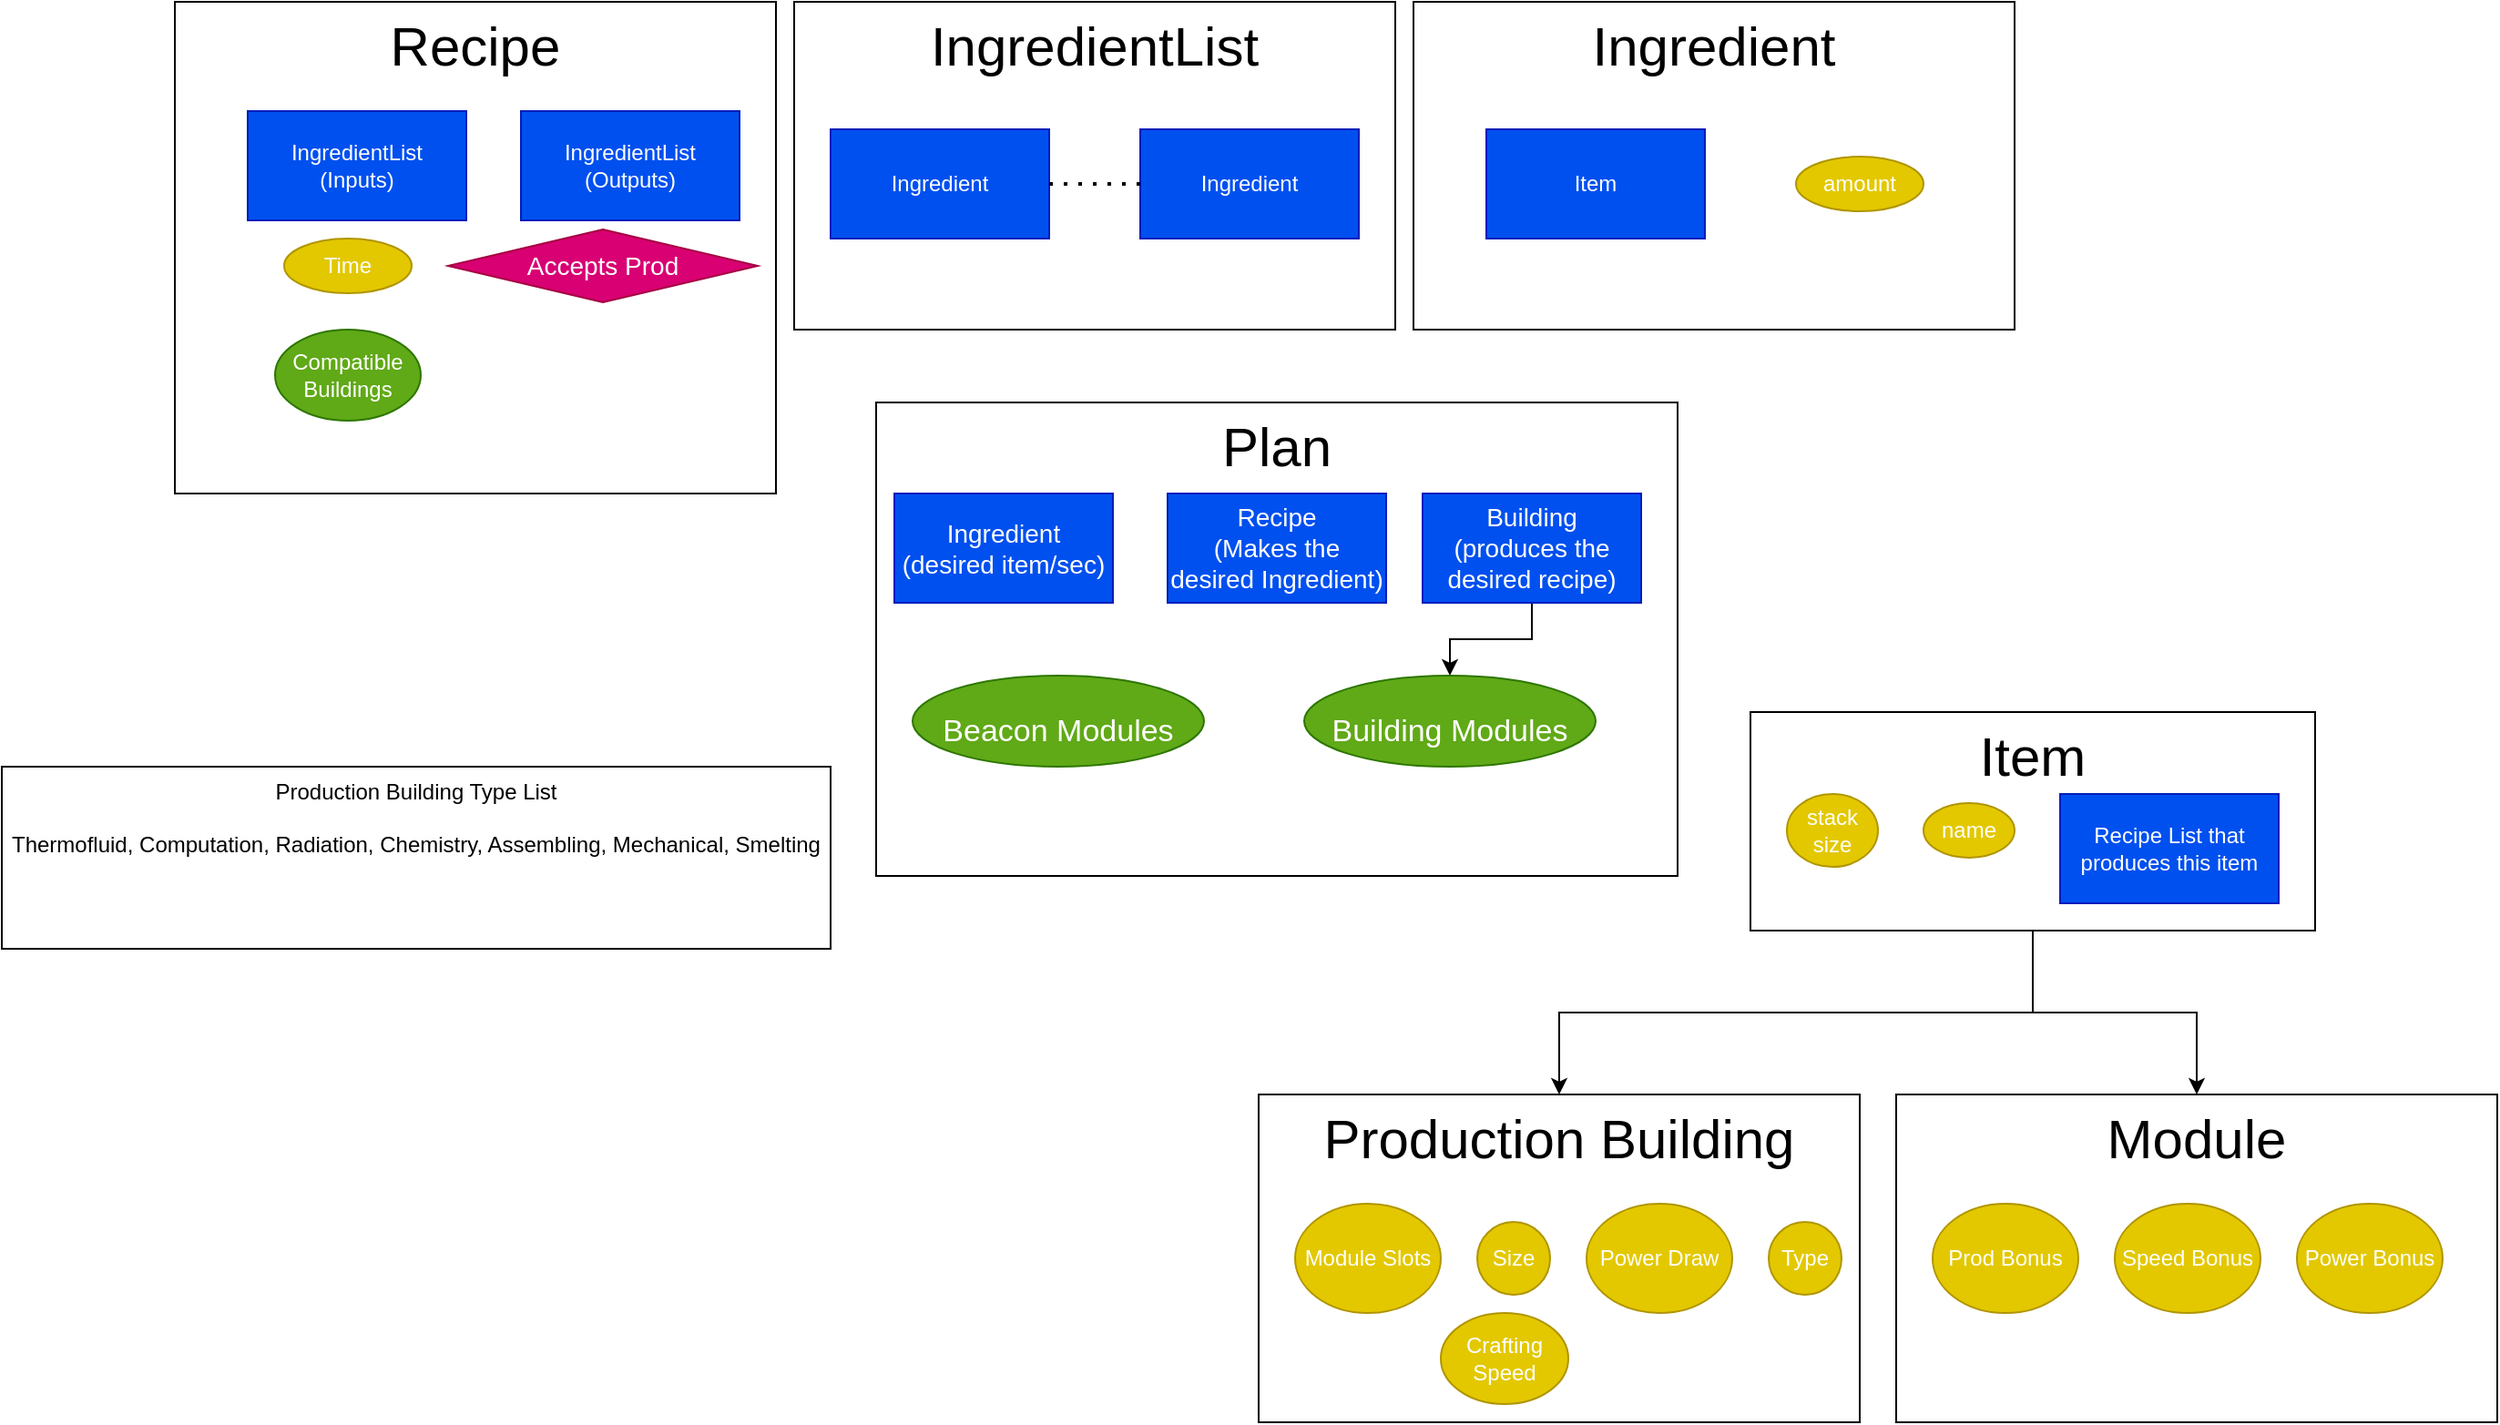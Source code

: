 <mxfile version="14.1.8" type="device" pages="5"><diagram id="IRSBZBkbsRkFpFeyvOB2" name="Page-1"><mxGraphModel dx="572" dy="1922" grid="1" gridSize="10" guides="1" tooltips="1" connect="1" arrows="1" fold="1" page="1" pageScale="1" pageWidth="850" pageHeight="1100" math="0" shadow="0"><root><mxCell id="0"/><mxCell id="1" parent="0"/><mxCell id="ZRrc_TlVtKinP-MqBOo2-102" value="Ingredient" style="rounded=0;whiteSpace=wrap;html=1;align=center;verticalAlign=top;fontSize=30;" parent="1" vertex="1"><mxGeometry x="1635" y="-1020" width="330" height="180" as="geometry"/></mxCell><mxCell id="ZRrc_TlVtKinP-MqBOo2-101" value="IngredientList" style="rounded=0;whiteSpace=wrap;html=1;align=center;verticalAlign=top;fontSize=30;" parent="1" vertex="1"><mxGeometry x="1295" y="-1020" width="330" height="180" as="geometry"/></mxCell><mxCell id="ZRrc_TlVtKinP-MqBOo2-99" value="Recipe" style="rounded=0;whiteSpace=wrap;html=1;align=center;verticalAlign=top;fontSize=30;" parent="1" vertex="1"><mxGeometry x="955" y="-1020" width="330" height="270" as="geometry"/></mxCell><mxCell id="ZRrc_TlVtKinP-MqBOo2-55" value="IngredientList&lt;br&gt;(Inputs)" style="rounded=0;whiteSpace=wrap;html=1;fillColor=#0050ef;strokeColor=#001DBC;fontColor=#ffffff;" parent="1" vertex="1"><mxGeometry x="995" y="-960" width="120" height="60" as="geometry"/></mxCell><mxCell id="ZRrc_TlVtKinP-MqBOo2-57" value="IngredientList&lt;br&gt;(Outputs)" style="rounded=0;whiteSpace=wrap;html=1;fillColor=#0050ef;strokeColor=#001DBC;fontColor=#ffffff;" parent="1" vertex="1"><mxGeometry x="1145" y="-960" width="120" height="60" as="geometry"/></mxCell><mxCell id="ZRrc_TlVtKinP-MqBOo2-61" value="Ingredient" style="rounded=0;whiteSpace=wrap;html=1;fillColor=#0050ef;strokeColor=#001DBC;fontColor=#ffffff;" parent="1" vertex="1"><mxGeometry x="1315" y="-950" width="120" height="60" as="geometry"/></mxCell><mxCell id="ZRrc_TlVtKinP-MqBOo2-64" value="Ingredient" style="rounded=0;whiteSpace=wrap;html=1;fillColor=#0050ef;strokeColor=#001DBC;fontColor=#ffffff;" parent="1" vertex="1"><mxGeometry x="1485" y="-950" width="120" height="60" as="geometry"/></mxCell><mxCell id="ZRrc_TlVtKinP-MqBOo2-65" value="" style="endArrow=none;dashed=1;html=1;dashPattern=1 3;strokeWidth=2;exitX=1;exitY=0.5;exitDx=0;exitDy=0;entryX=0;entryY=0.5;entryDx=0;entryDy=0;" parent="1" source="ZRrc_TlVtKinP-MqBOo2-61" target="ZRrc_TlVtKinP-MqBOo2-64" edge="1"><mxGeometry width="50" height="50" relative="1" as="geometry"><mxPoint x="1375" y="-820" as="sourcePoint"/><mxPoint x="1425" y="-870" as="targetPoint"/></mxGeometry></mxCell><mxCell id="ZRrc_TlVtKinP-MqBOo2-76" value="amount" style="ellipse;whiteSpace=wrap;html=1;fillColor=#e3c800;strokeColor=#B09500;fontColor=#ffffff;" parent="1" vertex="1"><mxGeometry x="1845" y="-935" width="70" height="30" as="geometry"/></mxCell><mxCell id="ZRrc_TlVtKinP-MqBOo2-78" value="Item" style="rounded=0;whiteSpace=wrap;html=1;fillColor=#0050ef;strokeColor=#001DBC;fontColor=#ffffff;" parent="1" vertex="1"><mxGeometry x="1675" y="-950" width="120" height="60" as="geometry"/></mxCell><mxCell id="ZRrc_TlVtKinP-MqBOo2-80" value="Time" style="ellipse;whiteSpace=wrap;html=1;fillColor=#e3c800;strokeColor=#B09500;fontColor=#ffffff;" parent="1" vertex="1"><mxGeometry x="1015" y="-890" width="70" height="30" as="geometry"/></mxCell><mxCell id="ZRrc_TlVtKinP-MqBOo2-114" style="edgeStyle=orthogonalEdgeStyle;rounded=0;orthogonalLoop=1;jettySize=auto;html=1;entryX=0.5;entryY=0;entryDx=0;entryDy=0;fontSize=30;exitX=0.5;exitY=1;exitDx=0;exitDy=0;" parent="1" source="ZRrc_TlVtKinP-MqBOo2-103" target="ZRrc_TlVtKinP-MqBOo2-112" edge="1"><mxGeometry relative="1" as="geometry"/></mxCell><mxCell id="ZRrc_TlVtKinP-MqBOo2-129" style="edgeStyle=orthogonalEdgeStyle;rounded=0;orthogonalLoop=1;jettySize=auto;html=1;entryX=0.5;entryY=0;entryDx=0;entryDy=0;fontSize=30;exitX=0.5;exitY=1;exitDx=0;exitDy=0;" parent="1" source="ZRrc_TlVtKinP-MqBOo2-103" target="ZRrc_TlVtKinP-MqBOo2-124" edge="1"><mxGeometry relative="1" as="geometry"/></mxCell><mxCell id="ZRrc_TlVtKinP-MqBOo2-103" value="Item" style="rounded=0;whiteSpace=wrap;html=1;align=center;verticalAlign=top;fontSize=30;" parent="1" vertex="1"><mxGeometry x="1820" y="-630" width="310" height="120" as="geometry"/></mxCell><mxCell id="ZRrc_TlVtKinP-MqBOo2-104" value="stack size" style="ellipse;whiteSpace=wrap;html=1;fillColor=#e3c800;strokeColor=#B09500;fontColor=#ffffff;" parent="1" vertex="1"><mxGeometry x="1840" y="-585" width="50" height="40" as="geometry"/></mxCell><mxCell id="ZRrc_TlVtKinP-MqBOo2-105" value="name" style="ellipse;whiteSpace=wrap;html=1;fillColor=#e3c800;strokeColor=#B09500;fontColor=#ffffff;" parent="1" vertex="1"><mxGeometry x="1915" y="-580" width="50" height="30" as="geometry"/></mxCell><mxCell id="ZRrc_TlVtKinP-MqBOo2-106" value="Plan" style="rounded=0;whiteSpace=wrap;html=1;align=center;verticalAlign=top;fontSize=30;" parent="1" vertex="1"><mxGeometry x="1340" y="-800" width="440" height="260" as="geometry"/></mxCell><mxCell id="ZRrc_TlVtKinP-MqBOo2-107" value="Ingredient&lt;br&gt;(desired item/sec)" style="rounded=0;whiteSpace=wrap;html=1;fillColor=#0050ef;fontSize=14;strokeColor=#001DBC;align=center;fontColor=#ffffff;" parent="1" vertex="1"><mxGeometry x="1350" y="-750" width="120" height="60" as="geometry"/></mxCell><mxCell id="5WV_4zDTDxYZ2mLIu3mh-10" style="edgeStyle=orthogonalEdgeStyle;rounded=0;orthogonalLoop=1;jettySize=auto;html=1;" parent="1" source="ZRrc_TlVtKinP-MqBOo2-109" target="ZRrc_TlVtKinP-MqBOo2-123" edge="1"><mxGeometry relative="1" as="geometry"/></mxCell><mxCell id="ZRrc_TlVtKinP-MqBOo2-109" value="Building&lt;br&gt;(produces the desired recipe)" style="rounded=0;whiteSpace=wrap;html=1;fillColor=#0050ef;fontSize=14;strokeColor=#001DBC;align=center;fontColor=#ffffff;" parent="1" vertex="1"><mxGeometry x="1640" y="-750" width="120" height="60" as="geometry"/></mxCell><mxCell id="ZRrc_TlVtKinP-MqBOo2-112" value="Production Building" style="rounded=0;whiteSpace=wrap;html=1;align=center;verticalAlign=top;fontSize=30;" parent="1" vertex="1"><mxGeometry x="1550" y="-420" width="330" height="180" as="geometry"/></mxCell><mxCell id="ZRrc_TlVtKinP-MqBOo2-116" value="Recipe&lt;br&gt;(Makes the desired Ingredient)" style="rounded=0;whiteSpace=wrap;html=1;fillColor=#0050ef;fontSize=14;strokeColor=#001DBC;align=center;fontColor=#ffffff;" parent="1" vertex="1"><mxGeometry x="1500" y="-750" width="120" height="60" as="geometry"/></mxCell><mxCell id="ZRrc_TlVtKinP-MqBOo2-117" value="Module Slots" style="ellipse;whiteSpace=wrap;html=1;fillColor=#e3c800;strokeColor=#B09500;fontColor=#ffffff;" parent="1" vertex="1"><mxGeometry x="1570" y="-360" width="80" height="60" as="geometry"/></mxCell><mxCell id="ZRrc_TlVtKinP-MqBOo2-118" value="Size" style="ellipse;whiteSpace=wrap;html=1;fillColor=#e3c800;strokeColor=#B09500;fontColor=#ffffff;" parent="1" vertex="1"><mxGeometry x="1670" y="-350" width="40" height="40" as="geometry"/></mxCell><mxCell id="ZRrc_TlVtKinP-MqBOo2-120" value="Accepts Prod" style="rhombus;whiteSpace=wrap;html=1;fillColor=#d80073;fontSize=14;strokeColor=#A50040;align=center;fontColor=#ffffff;" parent="1" vertex="1"><mxGeometry x="1105" y="-895" width="170" height="40" as="geometry"/></mxCell><mxCell id="ZRrc_TlVtKinP-MqBOo2-122" value="&lt;font style=&quot;font-size: 17px&quot;&gt;Beacon Modules&lt;/font&gt;" style="ellipse;whiteSpace=wrap;html=1;fontSize=30;align=center;fillColor=#60a917;strokeColor=#2D7600;fontColor=#ffffff;" parent="1" vertex="1"><mxGeometry x="1360" y="-650" width="160" height="50" as="geometry"/></mxCell><mxCell id="ZRrc_TlVtKinP-MqBOo2-123" value="&lt;font style=&quot;font-size: 17px&quot;&gt;Building Modules&lt;/font&gt;" style="ellipse;whiteSpace=wrap;html=1;fontSize=30;align=center;fillColor=#60a917;strokeColor=#2D7600;fontColor=#ffffff;" parent="1" vertex="1"><mxGeometry x="1575" y="-650" width="160" height="50" as="geometry"/></mxCell><mxCell id="ZRrc_TlVtKinP-MqBOo2-124" value="Module" style="rounded=0;whiteSpace=wrap;html=1;align=center;verticalAlign=top;fontSize=30;" parent="1" vertex="1"><mxGeometry x="1900" y="-420" width="330" height="180" as="geometry"/></mxCell><mxCell id="ZRrc_TlVtKinP-MqBOo2-125" value="Prod Bonus&lt;span style=&quot;color: rgba(0 , 0 , 0 , 0) ; font-family: monospace ; font-size: 0px&quot;&gt;%3CmxGraphModel%3E%3Croot%3E%3CmxCell%20id%3D%220%22%2F%3E%3CmxCell%20id%3D%221%22%20parent%3D%220%22%2F%3E%3CmxCell%20id%3D%222%22%20value%3D%22Building%22%20style%3D%22rounded%3D0%3BwhiteSpace%3Dwrap%3Bhtml%3D1%3Balign%3Dcenter%3BverticalAlign%3Dtop%3BfontSize%3D30%3BfillColor%3D%23eeeeee%3BstrokeColor%3D%2336393d%3B%22%20vertex%3D%221%22%20parent%3D%221%22%3E%3CmxGeometry%20x%3D%22670%22%20y%3D%22-390%22%20width%3D%22330%22%20height%3D%22180%22%20as%3D%22geometry%22%2F%3E%3C%2FmxCell%3E%3CmxCell%20id%3D%223%22%20value%3D%22Module%20Slots%22%20style%3D%22ellipse%3BwhiteSpace%3Dwrap%3Bhtml%3D1%3BfillColor%3D%23d5e8d4%3BstrokeColor%3D%2382b366%3B%22%20vertex%3D%221%22%20parent%3D%221%22%3E%3CmxGeometry%20x%3D%22690%22%20y%3D%22-330%22%20width%3D%2280%22%20height%3D%2260%22%20as%3D%22geometry%22%2F%3E%3C%2FmxCell%3E%3CmxCell%20id%3D%224%22%20value%3D%22Size%22%20style%3D%22ellipse%3BwhiteSpace%3Dwrap%3Bhtml%3D1%3BfillColor%3D%23d5e8d4%3BstrokeColor%3D%2382b366%3B%22%20vertex%3D%221%22%20parent%3D%221%22%3E%3CmxGeometry%20x%3D%22790%22%20y%3D%22-320%22%20width%3D%2240%22%20height%3D%2240%22%20as%3D%22geometry%22%2F%3E%3C%2FmxCell%3E%3C%2Froot%3E%3C%2FmxGraphModel%3E&lt;/span&gt;" style="ellipse;whiteSpace=wrap;html=1;fillColor=#e3c800;strokeColor=#B09500;fontColor=#ffffff;" parent="1" vertex="1"><mxGeometry x="1920" y="-360" width="80" height="60" as="geometry"/></mxCell><mxCell id="ZRrc_TlVtKinP-MqBOo2-127" value="Power Bonus&lt;span style=&quot;color: rgba(0 , 0 , 0 , 0) ; font-family: monospace ; font-size: 0px&quot;&gt;%3CmxGraphModel%3E%3Croot%3E%3CmxCell%20id%3D%220%22%2F%3E%3CmxCell%20id%3D%221%22%20parent%3D%220%22%2F%3E%3CmxCell%20id%3D%222%22%20value%3D%22Building%22%20style%3D%22rounded%3D0%3BwhiteSpace%3Dwrap%3Bhtml%3D1%3Balign%3Dcenter%3BverticalAlign%3Dtop%3BfontSize%3D30%3BfillColor%3D%23eeeeee%3BstrokeColor%3D%2336393d%3B%22%20vertex%3D%221%22%20parent%3D%221%22%3E%3CmxGeometry%20x%3D%22670%22%20y%3D%22-390%22%20width%3D%22330%22%20height%3D%22180%22%20as%3D%22geometry%22%2F%3E%3C%2FmxCell%3E%3CmxCell%20id%3D%223%22%20value%3D%22Module%20Slots%22%20style%3D%22ellipse%3BwhiteSpace%3Dwrap%3Bhtml%3D1%3BfillColor%3D%23d5e8d4%3BstrokeColor%3D%2382b366%3B%22%20vertex%3D%221%22%20parent%3D%221%22%3E%3CmxGeometry%20x%3D%22690%22%20y%3D%22-330%22%20width%3D%2280%22%20height%3D%2260%22%20as%3D%22geometry%22%2F%3E%3C%2FmxCell%3E%3CmxCell%20id%3D%224%22%20value%3D%22Size%22%20style%3D%22ellipse%3BwhiteSpace%3Dwrap%3Bhtml%3D1%3BfillColor%3D%23d5e8d4%3BstrokeColor%3D%2382b366%3B%22%20vertex%3D%221%22%20parent%3D%221%22%3E%3CmxGeometry%20x%3D%22790%22%20y%3D%22-320%22%20width%3D%2240%22%20height%3D%2240%22%20as%3D%22geometry%22%2F%3E%3C%2FmxCell%3E%3C%2Froot%3E%3C%2FmxGraphModel%3E&lt;/span&gt;" style="ellipse;whiteSpace=wrap;html=1;fillColor=#e3c800;strokeColor=#B09500;fontColor=#ffffff;" parent="1" vertex="1"><mxGeometry x="2120" y="-360" width="80" height="60" as="geometry"/></mxCell><mxCell id="ZRrc_TlVtKinP-MqBOo2-128" value="Speed Bonus&lt;span style=&quot;color: rgba(0 , 0 , 0 , 0) ; font-family: monospace ; font-size: 0px&quot;&gt;%3CmxGraphModel%3E%3Croot%3E%3CmxCell%20id%3D%220%22%2F%3E%3CmxCell%20id%3D%221%22%20parent%3D%220%22%2F%3E%3CmxCell%20id%3D%222%22%20value%3D%22Building%22%20style%3D%22rounded%3D0%3BwhiteSpace%3Dwrap%3Bhtml%3D1%3Balign%3Dcenter%3BverticalAlign%3Dtop%3BfontSize%3D30%3BfillColor%3D%23eeeeee%3BstrokeColor%3D%2336393d%3B%22%20vertex%3D%221%22%20parent%3D%221%22%3E%3CmxGeometry%20x%3D%22670%22%20y%3D%22-390%22%20width%3D%22330%22%20height%3D%22180%22%20as%3D%22geometry%22%2F%3E%3C%2FmxCell%3E%3CmxCell%20id%3D%223%22%20value%3D%22Module%20Slots%22%20style%3D%22ellipse%3BwhiteSpace%3Dwrap%3Bhtml%3D1%3BfillColor%3D%23d5e8d4%3BstrokeColor%3D%2382b366%3B%22%20vertex%3D%221%22%20parent%3D%221%22%3E%3CmxGeometry%20x%3D%22690%22%20y%3D%22-330%22%20width%3D%2280%22%20height%3D%2260%22%20as%3D%22geometry%22%2F%3E%3C%2FmxCell%3E%3CmxCell%20id%3D%224%22%20value%3D%22Size%22%20style%3D%22ellipse%3BwhiteSpace%3Dwrap%3Bhtml%3D1%3BfillColor%3D%23d5e8d4%3BstrokeColor%3D%2382b366%3B%22%20vertex%3D%221%22%20parent%3D%221%22%3E%3CmxGeometry%20x%3D%22790%22%20y%3D%22-320%22%20width%3D%2240%22%20height%3D%2240%22%20as%3D%22geometry%22%2F%3E%3C%2FmxCell%3E%3C%2Froot%3E%3C%2FmxGraphModel%3E&lt;/span&gt;" style="ellipse;whiteSpace=wrap;html=1;fillColor=#e3c800;strokeColor=#B09500;fontColor=#ffffff;" parent="1" vertex="1"><mxGeometry x="2020" y="-360" width="80" height="60" as="geometry"/></mxCell><mxCell id="5WV_4zDTDxYZ2mLIu3mh-2" value="Power Draw" style="ellipse;whiteSpace=wrap;html=1;fillColor=#e3c800;strokeColor=#B09500;fontColor=#ffffff;" parent="1" vertex="1"><mxGeometry x="1730" y="-360" width="80" height="60" as="geometry"/></mxCell><mxCell id="5WV_4zDTDxYZ2mLIu3mh-4" value="Production Building Type List&lt;br&gt;&lt;br&gt;Thermofluid, Computation, Radiation, Chemistry, Assembling, Mechanical, Smelting" style="rounded=0;whiteSpace=wrap;html=1;verticalAlign=top;" parent="1" vertex="1"><mxGeometry x="860" y="-600" width="455" height="100" as="geometry"/></mxCell><mxCell id="5WV_4zDTDxYZ2mLIu3mh-5" value="Type" style="ellipse;whiteSpace=wrap;html=1;fillColor=#e3c800;strokeColor=#B09500;fontColor=#ffffff;" parent="1" vertex="1"><mxGeometry x="1830" y="-350" width="40" height="40" as="geometry"/></mxCell><mxCell id="5WV_4zDTDxYZ2mLIu3mh-9" value="Compatible&lt;br&gt;Buildings" style="ellipse;whiteSpace=wrap;html=1;fillColor=#60a917;strokeColor=#2D7600;fontColor=#ffffff;" parent="1" vertex="1"><mxGeometry x="1010" y="-840" width="80" height="50" as="geometry"/></mxCell><mxCell id="5WV_4zDTDxYZ2mLIu3mh-12" value="Crafting Speed" style="ellipse;whiteSpace=wrap;html=1;fillColor=#e3c800;strokeColor=#B09500;fontColor=#ffffff;" parent="1" vertex="1"><mxGeometry x="1650" y="-300" width="70" height="50" as="geometry"/></mxCell><mxCell id="5WV_4zDTDxYZ2mLIu3mh-15" value="Recipe List that produces this item" style="rounded=0;whiteSpace=wrap;html=1;fillColor=#0050ef;strokeColor=#001DBC;fontColor=#ffffff;" parent="1" vertex="1"><mxGeometry x="1990" y="-585" width="120" height="60" as="geometry"/></mxCell></root></mxGraphModel></diagram><diagram id="WeALGQuu1YtPLmiQh5Un" name="GUI Overview"><mxGraphModel dx="1422" dy="822" grid="1" gridSize="10" guides="1" tooltips="1" connect="1" arrows="1" fold="1" page="1" pageScale="1" pageWidth="850" pageHeight="1100" math="0" shadow="0"><root><mxCell id="lS1KAogz_50SJ0vMJTmP-0"/><mxCell id="lS1KAogz_50SJ0vMJTmP-1" parent="lS1KAogz_50SJ0vMJTmP-0"/><mxCell id="lS1KAogz_50SJ0vMJTmP-2" value="&lt;font style=&quot;font-size: 31px&quot;&gt;PlannerTreeFrame&lt;/font&gt;" style="rounded=0;whiteSpace=wrap;html=1;" parent="lS1KAogz_50SJ0vMJTmP-1" vertex="1"><mxGeometry x="70" y="30" width="330" height="260" as="geometry"/></mxCell><mxCell id="lS1KAogz_50SJ0vMJTmP-3" value="&lt;font style=&quot;font-size: 22px&quot;&gt;IngredientDetailsFrame&lt;/font&gt;" style="rounded=0;whiteSpace=wrap;html=1;" parent="lS1KAogz_50SJ0vMJTmP-1" vertex="1"><mxGeometry x="400" y="30" width="280" height="260" as="geometry"/></mxCell><mxCell id="lS1KAogz_50SJ0vMJTmP-4" value="&lt;font style=&quot;font-size: 27px&quot;&gt;PlanSummaryFrame&lt;/font&gt;" style="rounded=0;whiteSpace=wrap;html=1;" parent="lS1KAogz_50SJ0vMJTmP-1" vertex="1"><mxGeometry x="70" y="290" width="610" height="60" as="geometry"/></mxCell></root></mxGraphModel></diagram><diagram id="5bA2K30QHjdauNSsqWD6" name="PlannerTreeFrame"><mxGraphModel dx="1422" dy="822" grid="1" gridSize="10" guides="1" tooltips="1" connect="1" arrows="1" fold="1" page="1" pageScale="1" pageWidth="850" pageHeight="1100" math="0" shadow="0"><root><mxCell id="WmAQmdBVUhszfF4BMuyK-0"/><mxCell id="WmAQmdBVUhszfF4BMuyK-1" parent="WmAQmdBVUhszfF4BMuyK-0"/><mxCell id="PyuZunKncQRJSILrcEqc-0" value="" style="rounded=0;whiteSpace=wrap;html=1;fillColor=#d80073;strokeColor=#A50040;fontColor=#ffffff;" vertex="1" parent="WmAQmdBVUhszfF4BMuyK-1"><mxGeometry x="50" y="100" width="410" height="470" as="geometry"/></mxCell><mxCell id="PyuZunKncQRJSILrcEqc-2" value="" style="rounded=0;whiteSpace=wrap;html=1;fillColor=#6a00ff;strokeColor=#3700CC;fontColor=#ffffff;" vertex="1" parent="WmAQmdBVUhszfF4BMuyK-1"><mxGeometry x="60" y="110" width="360" height="450" as="geometry"/></mxCell><mxCell id="PyuZunKncQRJSILrcEqc-3" value="" style="rounded=0;whiteSpace=wrap;html=1;fillColor=#0050ef;strokeColor=#001DBC;fontColor=#ffffff;" vertex="1" parent="WmAQmdBVUhszfF4BMuyK-1"><mxGeometry x="70" y="120" width="340" height="430" as="geometry"/></mxCell><mxCell id="PyuZunKncQRJSILrcEqc-4" value="" style="rounded=0;whiteSpace=wrap;html=1;" vertex="1" parent="WmAQmdBVUhszfF4BMuyK-1"><mxGeometry x="80" y="130" width="40" height="30" as="geometry"/></mxCell><mxCell id="PyuZunKncQRJSILrcEqc-5" value="" style="rounded=0;whiteSpace=wrap;html=1;" vertex="1" parent="WmAQmdBVUhszfF4BMuyK-1"><mxGeometry x="120" y="160" width="40" height="30" as="geometry"/></mxCell><mxCell id="PyuZunKncQRJSILrcEqc-6" value="" style="rounded=0;whiteSpace=wrap;html=1;" vertex="1" parent="WmAQmdBVUhszfF4BMuyK-1"><mxGeometry x="160" y="190" width="40" height="30" as="geometry"/></mxCell><mxCell id="PyuZunKncQRJSILrcEqc-7" value="" style="rounded=0;whiteSpace=wrap;html=1;" vertex="1" parent="WmAQmdBVUhszfF4BMuyK-1"><mxGeometry x="120" y="220" width="40" height="30" as="geometry"/></mxCell><mxCell id="PyuZunKncQRJSILrcEqc-8" value="" style="rounded=0;whiteSpace=wrap;html=1;" vertex="1" parent="WmAQmdBVUhszfF4BMuyK-1"><mxGeometry x="120" y="250" width="40" height="30" as="geometry"/></mxCell><mxCell id="PyuZunKncQRJSILrcEqc-9" value="" style="rounded=0;whiteSpace=wrap;html=1;" vertex="1" parent="WmAQmdBVUhszfF4BMuyK-1"><mxGeometry x="160" y="280" width="40" height="30" as="geometry"/></mxCell><mxCell id="PyuZunKncQRJSILrcEqc-10" value="" style="rounded=0;whiteSpace=wrap;html=1;" vertex="1" parent="WmAQmdBVUhszfF4BMuyK-1"><mxGeometry x="200" y="310" width="40" height="30" as="geometry"/></mxCell><mxCell id="PyuZunKncQRJSILrcEqc-11" value="" style="rounded=0;whiteSpace=wrap;html=1;" vertex="1" parent="WmAQmdBVUhszfF4BMuyK-1"><mxGeometry x="120" y="340" width="40" height="30" as="geometry"/></mxCell><mxCell id="PyuZunKncQRJSILrcEqc-12" value="" style="rounded=0;whiteSpace=wrap;html=1;" vertex="1" parent="WmAQmdBVUhszfF4BMuyK-1"><mxGeometry x="160" y="370" width="40" height="30" as="geometry"/></mxCell><mxCell id="PyuZunKncQRJSILrcEqc-13" value="" style="rounded=0;whiteSpace=wrap;html=1;" vertex="1" parent="WmAQmdBVUhszfF4BMuyK-1"><mxGeometry x="200" y="400" width="40" height="30" as="geometry"/></mxCell><mxCell id="PyuZunKncQRJSILrcEqc-14" value="" style="rounded=0;whiteSpace=wrap;html=1;" vertex="1" parent="WmAQmdBVUhszfF4BMuyK-1"><mxGeometry x="200" y="430" width="40" height="30" as="geometry"/></mxCell><mxCell id="PyuZunKncQRJSILrcEqc-15" value="" style="rounded=0;whiteSpace=wrap;html=1;" vertex="1" parent="WmAQmdBVUhszfF4BMuyK-1"><mxGeometry x="240" y="460" width="40" height="30" as="geometry"/></mxCell><mxCell id="PyuZunKncQRJSILrcEqc-16" value="" style="rounded=0;whiteSpace=wrap;html=1;" vertex="1" parent="WmAQmdBVUhszfF4BMuyK-1"><mxGeometry x="240" y="490" width="40" height="30" as="geometry"/></mxCell><mxCell id="PyuZunKncQRJSILrcEqc-17" value="PlannerTreeFrame" style="rounded=0;whiteSpace=wrap;html=1;fillColor=#d80073;fontSize=14;strokeColor=#A50040;fontColor=#ffffff;" vertex="1" parent="WmAQmdBVUhszfF4BMuyK-1"><mxGeometry x="490" y="100" width="150" height="50" as="geometry"/></mxCell><mxCell id="PyuZunKncQRJSILrcEqc-18" value="Canvas" style="rounded=0;whiteSpace=wrap;html=1;fillColor=#6a00ff;strokeColor=#3700CC;fontColor=#ffffff;" vertex="1" parent="WmAQmdBVUhszfF4BMuyK-1"><mxGeometry x="490" y="175" width="150" height="55" as="geometry"/></mxCell><mxCell id="PyuZunKncQRJSILrcEqc-19" value="MainFrame" style="rounded=0;whiteSpace=wrap;html=1;fillColor=#0050ef;strokeColor=#001DBC;fontColor=#ffffff;" vertex="1" parent="WmAQmdBVUhszfF4BMuyK-1"><mxGeometry x="490" y="250" width="150" height="50" as="geometry"/></mxCell><mxCell id="PyuZunKncQRJSILrcEqc-20" value="ItemButtons" style="rounded=0;whiteSpace=wrap;html=1;" vertex="1" parent="WmAQmdBVUhszfF4BMuyK-1"><mxGeometry x="490" y="320" width="150" height="50" as="geometry"/></mxCell><mxCell id="PyuZunKncQRJSILrcEqc-21" value="" style="rounded=0;whiteSpace=wrap;html=1;fillColor=#1ba1e2;strokeColor=#006EAF;fontColor=#ffffff;" vertex="1" parent="WmAQmdBVUhszfF4BMuyK-1"><mxGeometry x="80" y="160" width="40" height="30" as="geometry"/></mxCell><mxCell id="PyuZunKncQRJSILrcEqc-22" value="" style="rounded=0;whiteSpace=wrap;html=1;fillColor=#1ba1e2;strokeColor=#006EAF;fontColor=#ffffff;" vertex="1" parent="WmAQmdBVUhszfF4BMuyK-1"><mxGeometry x="120" y="190" width="40" height="30" as="geometry"/></mxCell><mxCell id="PyuZunKncQRJSILrcEqc-23" value="" style="rounded=0;whiteSpace=wrap;html=1;fillColor=#1ba1e2;strokeColor=#006EAF;fontColor=#ffffff;" vertex="1" parent="WmAQmdBVUhszfF4BMuyK-1"><mxGeometry x="80" y="190" width="40" height="30" as="geometry"/></mxCell><mxCell id="PyuZunKncQRJSILrcEqc-24" value="" style="rounded=0;whiteSpace=wrap;html=1;fillColor=#1ba1e2;strokeColor=#006EAF;fontColor=#ffffff;" vertex="1" parent="WmAQmdBVUhszfF4BMuyK-1"><mxGeometry x="80" y="220" width="40" height="30" as="geometry"/></mxCell><mxCell id="PyuZunKncQRJSILrcEqc-25" value="" style="rounded=0;whiteSpace=wrap;html=1;fillColor=#1ba1e2;strokeColor=#006EAF;fontColor=#ffffff;" vertex="1" parent="WmAQmdBVUhszfF4BMuyK-1"><mxGeometry x="80" y="250" width="40" height="30" as="geometry"/></mxCell><mxCell id="PyuZunKncQRJSILrcEqc-26" value="" style="rounded=0;whiteSpace=wrap;html=1;fillColor=#1ba1e2;strokeColor=#006EAF;fontColor=#ffffff;" vertex="1" parent="WmAQmdBVUhszfF4BMuyK-1"><mxGeometry x="120" y="280" width="40" height="30" as="geometry"/></mxCell><mxCell id="PyuZunKncQRJSILrcEqc-27" value="" style="rounded=0;whiteSpace=wrap;html=1;fillColor=#1ba1e2;strokeColor=#006EAF;fontColor=#ffffff;" vertex="1" parent="WmAQmdBVUhszfF4BMuyK-1"><mxGeometry x="120" y="310" width="40" height="30" as="geometry"/></mxCell><mxCell id="PyuZunKncQRJSILrcEqc-30" value="" style="rounded=0;whiteSpace=wrap;html=1;fillColor=#1ba1e2;strokeColor=#006EAF;fontColor=#ffffff;" vertex="1" parent="WmAQmdBVUhszfF4BMuyK-1"><mxGeometry x="80" y="280" width="40" height="30" as="geometry"/></mxCell><mxCell id="PyuZunKncQRJSILrcEqc-31" value="" style="rounded=0;whiteSpace=wrap;html=1;fillColor=#1ba1e2;strokeColor=#006EAF;fontColor=#ffffff;" vertex="1" parent="WmAQmdBVUhszfF4BMuyK-1"><mxGeometry x="80" y="310" width="40" height="30" as="geometry"/></mxCell><mxCell id="PyuZunKncQRJSILrcEqc-32" value="" style="rounded=0;whiteSpace=wrap;html=1;fillColor=#1ba1e2;strokeColor=#006EAF;fontColor=#ffffff;" vertex="1" parent="WmAQmdBVUhszfF4BMuyK-1"><mxGeometry x="160" y="310" width="40" height="30" as="geometry"/></mxCell><mxCell id="PyuZunKncQRJSILrcEqc-33" value="" style="rounded=0;whiteSpace=wrap;html=1;fillColor=#1ba1e2;strokeColor=#006EAF;fontColor=#ffffff;" vertex="1" parent="WmAQmdBVUhszfF4BMuyK-1"><mxGeometry x="80" y="340" width="40" height="30" as="geometry"/></mxCell><mxCell id="PyuZunKncQRJSILrcEqc-34" value="" style="rounded=0;whiteSpace=wrap;html=1;fillColor=#1ba1e2;strokeColor=#006EAF;fontColor=#ffffff;" vertex="1" parent="WmAQmdBVUhszfF4BMuyK-1"><mxGeometry x="80" y="370" width="40" height="30" as="geometry"/></mxCell><mxCell id="PyuZunKncQRJSILrcEqc-35" value="" style="rounded=0;whiteSpace=wrap;html=1;fillColor=#1ba1e2;strokeColor=#006EAF;fontColor=#ffffff;" vertex="1" parent="WmAQmdBVUhszfF4BMuyK-1"><mxGeometry x="120" y="370" width="40" height="30" as="geometry"/></mxCell><mxCell id="PyuZunKncQRJSILrcEqc-36" value="" style="rounded=0;whiteSpace=wrap;html=1;fillColor=#1ba1e2;strokeColor=#006EAF;fontColor=#ffffff;" vertex="1" parent="WmAQmdBVUhszfF4BMuyK-1"><mxGeometry x="80" y="400" width="40" height="30" as="geometry"/></mxCell><mxCell id="PyuZunKncQRJSILrcEqc-1" value="" style="rounded=0;whiteSpace=wrap;html=1;fillColor=#60a917;strokeColor=#2D7600;fontColor=#ffffff;" vertex="1" parent="WmAQmdBVUhszfF4BMuyK-1"><mxGeometry x="430" y="110" width="20" height="450" as="geometry"/></mxCell><mxCell id="PyuZunKncQRJSILrcEqc-37" value="" style="rounded=0;whiteSpace=wrap;html=1;fillColor=#1ba1e2;strokeColor=#006EAF;fontColor=#ffffff;" vertex="1" parent="WmAQmdBVUhszfF4BMuyK-1"><mxGeometry x="120" y="400" width="40" height="30" as="geometry"/></mxCell><mxCell id="PyuZunKncQRJSILrcEqc-38" value="" style="rounded=0;whiteSpace=wrap;html=1;fillColor=#1ba1e2;strokeColor=#006EAF;fontColor=#ffffff;" vertex="1" parent="WmAQmdBVUhszfF4BMuyK-1"><mxGeometry x="160" y="400" width="40" height="30" as="geometry"/></mxCell><mxCell id="PyuZunKncQRJSILrcEqc-39" value="" style="rounded=0;whiteSpace=wrap;html=1;fillColor=#1ba1e2;strokeColor=#006EAF;fontColor=#ffffff;" vertex="1" parent="WmAQmdBVUhszfF4BMuyK-1"><mxGeometry x="80" y="430" width="40" height="30" as="geometry"/></mxCell><mxCell id="PyuZunKncQRJSILrcEqc-40" value="" style="rounded=0;whiteSpace=wrap;html=1;fillColor=#1ba1e2;strokeColor=#006EAF;fontColor=#ffffff;" vertex="1" parent="WmAQmdBVUhszfF4BMuyK-1"><mxGeometry x="120" y="430" width="40" height="30" as="geometry"/></mxCell><mxCell id="PyuZunKncQRJSILrcEqc-41" value="" style="rounded=0;whiteSpace=wrap;html=1;fillColor=#1ba1e2;strokeColor=#006EAF;fontColor=#ffffff;" vertex="1" parent="WmAQmdBVUhszfF4BMuyK-1"><mxGeometry x="160" y="430" width="40" height="30" as="geometry"/></mxCell><mxCell id="PyuZunKncQRJSILrcEqc-42" value="" style="rounded=0;whiteSpace=wrap;html=1;fillColor=#1ba1e2;strokeColor=#006EAF;fontColor=#ffffff;" vertex="1" parent="WmAQmdBVUhszfF4BMuyK-1"><mxGeometry x="80" y="460" width="40" height="30" as="geometry"/></mxCell><mxCell id="PyuZunKncQRJSILrcEqc-43" value="" style="rounded=0;whiteSpace=wrap;html=1;fillColor=#1ba1e2;strokeColor=#006EAF;fontColor=#ffffff;" vertex="1" parent="WmAQmdBVUhszfF4BMuyK-1"><mxGeometry x="120" y="460" width="40" height="30" as="geometry"/></mxCell><mxCell id="PyuZunKncQRJSILrcEqc-44" value="" style="rounded=0;whiteSpace=wrap;html=1;fillColor=#1ba1e2;strokeColor=#006EAF;fontColor=#ffffff;" vertex="1" parent="WmAQmdBVUhszfF4BMuyK-1"><mxGeometry x="160" y="460" width="40" height="30" as="geometry"/></mxCell><mxCell id="PyuZunKncQRJSILrcEqc-45" value="" style="rounded=0;whiteSpace=wrap;html=1;fillColor=#1ba1e2;strokeColor=#006EAF;fontColor=#ffffff;" vertex="1" parent="WmAQmdBVUhszfF4BMuyK-1"><mxGeometry x="200" y="460" width="40" height="30" as="geometry"/></mxCell><mxCell id="PyuZunKncQRJSILrcEqc-46" value="" style="rounded=0;whiteSpace=wrap;html=1;fillColor=#1ba1e2;strokeColor=#006EAF;fontColor=#ffffff;" vertex="1" parent="WmAQmdBVUhszfF4BMuyK-1"><mxGeometry x="80" y="490" width="40" height="30" as="geometry"/></mxCell><mxCell id="PyuZunKncQRJSILrcEqc-47" value="" style="rounded=0;whiteSpace=wrap;html=1;fillColor=#1ba1e2;strokeColor=#006EAF;fontColor=#ffffff;" vertex="1" parent="WmAQmdBVUhszfF4BMuyK-1"><mxGeometry x="120" y="490" width="40" height="30" as="geometry"/></mxCell><mxCell id="PyuZunKncQRJSILrcEqc-48" value="" style="rounded=0;whiteSpace=wrap;html=1;fillColor=#1ba1e2;strokeColor=#006EAF;fontColor=#ffffff;" vertex="1" parent="WmAQmdBVUhszfF4BMuyK-1"><mxGeometry x="160" y="490" width="40" height="30" as="geometry"/></mxCell><mxCell id="PyuZunKncQRJSILrcEqc-49" value="" style="rounded=0;whiteSpace=wrap;html=1;fillColor=#1ba1e2;strokeColor=#006EAF;fontColor=#ffffff;" vertex="1" parent="WmAQmdBVUhszfF4BMuyK-1"><mxGeometry x="200" y="490" width="40" height="30" as="geometry"/></mxCell><mxCell id="PyuZunKncQRJSILrcEqc-51" value="GraphLabels" style="rounded=0;whiteSpace=wrap;html=1;fillColor=#1ba1e2;strokeColor=#006EAF;fontColor=#ffffff;" vertex="1" parent="WmAQmdBVUhszfF4BMuyK-1"><mxGeometry x="490" y="390" width="150" height="60" as="geometry"/></mxCell><mxCell id="PyuZunKncQRJSILrcEqc-52" value="Scrollbar" style="rounded=0;whiteSpace=wrap;html=1;fillColor=#60a917;strokeColor=#2D7600;fontColor=#ffffff;" vertex="1" parent="WmAQmdBVUhszfF4BMuyK-1"><mxGeometry x="490" y="470" width="150" height="60" as="geometry"/></mxCell></root></mxGraphModel></diagram><diagram id="MKyWY_F18rfqxDBFZeoZ" name="PlanViewerFrame"><mxGraphModel dx="1422" dy="822" grid="1" gridSize="10" guides="1" tooltips="1" connect="1" arrows="1" fold="1" page="1" pageScale="1" pageWidth="850" pageHeight="1100" math="0" shadow="0"><root><mxCell id="avTvnFGwD-01mkO5WbsU-0"/><mxCell id="avTvnFGwD-01mkO5WbsU-1" parent="avTvnFGwD-01mkO5WbsU-0"/><mxCell id="avTvnFGwD-01mkO5WbsU-33" value="BuildingFrame" style="rounded=0;whiteSpace=wrap;html=1;align=center;verticalAlign=top;" parent="avTvnFGwD-01mkO5WbsU-1" vertex="1"><mxGeometry x="436" y="290" width="280" height="210" as="geometry"/></mxCell><mxCell id="avTvnFGwD-01mkO5WbsU-32" value="" style="group;fillColor=#60a917;strokeColor=#2D7600;fontColor=#ffffff;" parent="avTvnFGwD-01mkO5WbsU-1" vertex="1" connectable="0"><mxGeometry x="130" y="290" width="274.455" height="206.182" as="geometry"/></mxCell><mxCell id="avTvnFGwD-01mkO5WbsU-6" value="&amp;nbsp; BeaconFrame" style="rounded=0;whiteSpace=wrap;html=1;horizontal=1;verticalAlign=top;align=center;" parent="avTvnFGwD-01mkO5WbsU-32" vertex="1"><mxGeometry width="274.455" height="206.182" as="geometry"/></mxCell><mxCell id="avTvnFGwD-01mkO5WbsU-7" value="Icon Label" style="rounded=0;whiteSpace=wrap;html=1;align=center;fillColor=#60a917;strokeColor=#2D7600;fontColor=#ffffff;" parent="avTvnFGwD-01mkO5WbsU-32" vertex="1"><mxGeometry x="19.604" y="29.455" width="49.01" height="49.091" as="geometry"/></mxCell><mxCell id="avTvnFGwD-01mkO5WbsU-16" value="Icon Label" style="rounded=0;whiteSpace=wrap;html=1;align=center;fillColor=#60a917;strokeColor=#2D7600;fontColor=#ffffff;" parent="avTvnFGwD-01mkO5WbsU-32" vertex="1"><mxGeometry x="78.416" y="29.455" width="49.01" height="49.091" as="geometry"/></mxCell><mxCell id="avTvnFGwD-01mkO5WbsU-17" value="Icon Label" style="rounded=0;whiteSpace=wrap;html=1;align=center;fillColor=#60a917;strokeColor=#2D7600;fontColor=#ffffff;" parent="avTvnFGwD-01mkO5WbsU-32" vertex="1"><mxGeometry x="137.228" y="29.455" width="49.01" height="49.091" as="geometry"/></mxCell><mxCell id="avTvnFGwD-01mkO5WbsU-18" value="Icon Label" style="rounded=0;whiteSpace=wrap;html=1;align=center;fillColor=#60a917;strokeColor=#2D7600;fontColor=#ffffff;" parent="avTvnFGwD-01mkO5WbsU-32" vertex="1"><mxGeometry x="196.04" y="29.455" width="49.01" height="49.091" as="geometry"/></mxCell><mxCell id="avTvnFGwD-01mkO5WbsU-19" value="Icon Label" style="rounded=0;whiteSpace=wrap;html=1;align=center;fillColor=#60a917;strokeColor=#2D7600;fontColor=#ffffff;" parent="avTvnFGwD-01mkO5WbsU-32" vertex="1"><mxGeometry x="19.604" y="117.818" width="49.01" height="49.091" as="geometry"/></mxCell><mxCell id="avTvnFGwD-01mkO5WbsU-20" value="Icon Label" style="rounded=0;whiteSpace=wrap;html=1;align=center;fillColor=#60a917;strokeColor=#2D7600;fontColor=#ffffff;" parent="avTvnFGwD-01mkO5WbsU-32" vertex="1"><mxGeometry x="78.416" y="117.818" width="49.01" height="49.091" as="geometry"/></mxCell><mxCell id="avTvnFGwD-01mkO5WbsU-21" value="Icon Label" style="rounded=0;whiteSpace=wrap;html=1;align=center;fillColor=#60a917;strokeColor=#2D7600;fontColor=#ffffff;" parent="avTvnFGwD-01mkO5WbsU-32" vertex="1"><mxGeometry x="137.228" y="117.818" width="49.01" height="49.091" as="geometry"/></mxCell><mxCell id="avTvnFGwD-01mkO5WbsU-22" value="Icon Label" style="rounded=0;whiteSpace=wrap;html=1;align=center;fillColor=#60a917;strokeColor=#2D7600;fontColor=#ffffff;" parent="avTvnFGwD-01mkO5WbsU-32" vertex="1"><mxGeometry x="196.04" y="117.818" width="49.01" height="49.091" as="geometry"/></mxCell><mxCell id="avTvnFGwD-01mkO5WbsU-23" value="OptionM" style="rounded=0;whiteSpace=wrap;html=1;align=left;" parent="avTvnFGwD-01mkO5WbsU-32" vertex="1"><mxGeometry x="19.604" y="88.364" width="49.01" height="19.636" as="geometry"/></mxCell><mxCell id="avTvnFGwD-01mkO5WbsU-24" value="OptionM" style="rounded=0;whiteSpace=wrap;html=1;align=left;" parent="avTvnFGwD-01mkO5WbsU-32" vertex="1"><mxGeometry x="78.416" y="88.364" width="49.01" height="19.636" as="geometry"/></mxCell><mxCell id="avTvnFGwD-01mkO5WbsU-25" value="OptionM" style="rounded=0;whiteSpace=wrap;html=1;align=left;" parent="avTvnFGwD-01mkO5WbsU-32" vertex="1"><mxGeometry x="137.228" y="88.364" width="49.01" height="19.636" as="geometry"/></mxCell><mxCell id="avTvnFGwD-01mkO5WbsU-26" value="OptionM" style="rounded=0;whiteSpace=wrap;html=1;align=left;" parent="avTvnFGwD-01mkO5WbsU-32" vertex="1"><mxGeometry x="196.04" y="88.364" width="49.01" height="19.636" as="geometry"/></mxCell><mxCell id="avTvnFGwD-01mkO5WbsU-27" value="OptionM" style="rounded=0;whiteSpace=wrap;html=1;align=left;" parent="avTvnFGwD-01mkO5WbsU-32" vertex="1"><mxGeometry x="19.604" y="176.727" width="49.01" height="19.636" as="geometry"/></mxCell><mxCell id="avTvnFGwD-01mkO5WbsU-28" value="OptionM" style="rounded=0;whiteSpace=wrap;html=1;align=left;" parent="avTvnFGwD-01mkO5WbsU-32" vertex="1"><mxGeometry x="78.416" y="176.727" width="49.01" height="19.636" as="geometry"/></mxCell><mxCell id="avTvnFGwD-01mkO5WbsU-29" value="OptionM" style="rounded=0;whiteSpace=wrap;html=1;align=left;" parent="avTvnFGwD-01mkO5WbsU-32" vertex="1"><mxGeometry x="137.228" y="176.727" width="49.01" height="19.636" as="geometry"/></mxCell><mxCell id="avTvnFGwD-01mkO5WbsU-30" value="OptionM" style="rounded=0;whiteSpace=wrap;html=1;align=left;" parent="avTvnFGwD-01mkO5WbsU-32" vertex="1"><mxGeometry x="196.04" y="176.727" width="49.01" height="19.636" as="geometry"/></mxCell><mxCell id="avTvnFGwD-01mkO5WbsU-65" value="Recipe" style="rounded=0;whiteSpace=wrap;html=1;align=center;fillColor=#6a00ff;strokeColor=#3700CC;fontColor=#ffffff;" parent="avTvnFGwD-01mkO5WbsU-1" vertex="1"><mxGeometry x="1180" y="140" width="50" height="50" as="geometry"/></mxCell><mxCell id="avTvnFGwD-01mkO5WbsU-67" value="Building" style="rounded=0;whiteSpace=wrap;html=1;align=center;fillColor=#0050ef;strokeColor=#001DBC;fontColor=#ffffff;" parent="avTvnFGwD-01mkO5WbsU-1" vertex="1"><mxGeometry x="1180" y="200" width="50" height="50" as="geometry"/></mxCell><mxCell id="avTvnFGwD-01mkO5WbsU-68" value="Module" style="rounded=0;whiteSpace=wrap;html=1;align=center;fillColor=#60a917;strokeColor=#2D7600;fontColor=#ffffff;" parent="avTvnFGwD-01mkO5WbsU-1" vertex="1"><mxGeometry x="1180" y="260" width="50" height="50" as="geometry"/></mxCell><mxCell id="avTvnFGwD-01mkO5WbsU-79" value="Item" style="rounded=0;whiteSpace=wrap;html=1;align=center;fillColor=#d80073;strokeColor=#A50040;fontColor=#ffffff;" parent="avTvnFGwD-01mkO5WbsU-1" vertex="1"><mxGeometry x="1180" y="80" width="50" height="50" as="geometry"/></mxCell><mxCell id="avTvnFGwD-01mkO5WbsU-87" value="Recipe Selector Frame" style="rounded=0;whiteSpace=wrap;html=1;align=center;verticalAlign=top;" parent="avTvnFGwD-01mkO5WbsU-1" vertex="1"><mxGeometry x="425" y="150" width="320" height="120" as="geometry"/></mxCell><mxCell id="avTvnFGwD-01mkO5WbsU-88" value="" style="group" parent="avTvnFGwD-01mkO5WbsU-1" vertex="1" connectable="0"><mxGeometry x="130" y="140" width="270" height="145" as="geometry"/></mxCell><mxCell id="avTvnFGwD-01mkO5WbsU-84" value="Desired Ingredient Frame" style="rounded=0;whiteSpace=wrap;html=1;align=center;verticalAlign=top;" parent="avTvnFGwD-01mkO5WbsU-88" vertex="1"><mxGeometry width="270" height="145" as="geometry"/></mxCell><mxCell id="avTvnFGwD-01mkO5WbsU-85" value="Desired Icon" style="rounded=0;whiteSpace=wrap;html=1;align=center;fillColor=#d80073;strokeColor=#A50040;fontColor=#ffffff;" parent="avTvnFGwD-01mkO5WbsU-88" vertex="1"><mxGeometry x="30" y="47.5" width="50" height="50" as="geometry"/></mxCell><mxCell id="avTvnFGwD-01mkO5WbsU-86" value="Desired Label&amp;nbsp;&lt;br&gt;e.g. iron ore (5/s)" style="rounded=0;whiteSpace=wrap;html=1;align=center;" parent="avTvnFGwD-01mkO5WbsU-88" vertex="1"><mxGeometry x="100" y="45" width="120" height="60" as="geometry"/></mxCell><mxCell id="avTvnFGwD-01mkO5WbsU-89" value="Recipe Icon" style="rounded=0;whiteSpace=wrap;html=1;align=center;fillColor=#6a00ff;strokeColor=#3700CC;fontColor=#ffffff;" parent="avTvnFGwD-01mkO5WbsU-1" vertex="1"><mxGeometry x="450" y="195" width="50" height="50" as="geometry"/></mxCell><mxCell id="avTvnFGwD-01mkO5WbsU-90" value="Recipe Option Menu" style="rounded=0;whiteSpace=wrap;html=1;align=center;" parent="avTvnFGwD-01mkO5WbsU-1" vertex="1"><mxGeometry x="517" y="190" width="196" height="60" as="geometry"/></mxCell><mxCell id="avTvnFGwD-01mkO5WbsU-60" value="StatisticsFrame" style="rounded=0;whiteSpace=wrap;html=1;align=center;verticalAlign=top;" parent="avTvnFGwD-01mkO5WbsU-1" vertex="1"><mxGeometry x="770" y="159.09" width="300" height="300" as="geometry"/></mxCell><mxCell id="avTvnFGwD-01mkO5WbsU-61" value="Input Ingredient Label" style="rounded=0;whiteSpace=wrap;html=1;align=center;" parent="avTvnFGwD-01mkO5WbsU-1" vertex="1"><mxGeometry x="795" y="199.09" width="135" height="70" as="geometry"/></mxCell><mxCell id="avTvnFGwD-01mkO5WbsU-62" value="Output Ingredient Label" style="rounded=0;whiteSpace=wrap;html=1;align=center;" parent="avTvnFGwD-01mkO5WbsU-1" vertex="1"><mxGeometry x="795" y="279.09" width="135" height="70" as="geometry"/></mxCell><mxCell id="avTvnFGwD-01mkO5WbsU-63" value="Buildings Required Label" style="rounded=0;whiteSpace=wrap;html=1;align=center;" parent="avTvnFGwD-01mkO5WbsU-1" vertex="1"><mxGeometry x="795" y="359.09" width="135" height="60" as="geometry"/></mxCell><mxCell id="avTvnFGwD-01mkO5WbsU-64" value="Modules Used Label" style="rounded=0;whiteSpace=wrap;html=1;align=center;" parent="avTvnFGwD-01mkO5WbsU-1" vertex="1"><mxGeometry x="950" y="357.09" width="100" height="62" as="geometry"/></mxCell><mxCell id="avTvnFGwD-01mkO5WbsU-69" value="Power Draw Label" style="rounded=0;whiteSpace=wrap;html=1;align=center;" parent="avTvnFGwD-01mkO5WbsU-1" vertex="1"><mxGeometry x="950" y="279.09" width="100" height="70" as="geometry"/></mxCell><mxCell id="avTvnFGwD-01mkO5WbsU-94" value="Power Draw Label" style="rounded=0;whiteSpace=wrap;html=1;align=center;" parent="avTvnFGwD-01mkO5WbsU-1" vertex="1"><mxGeometry x="596" y="410" width="90" height="69.82" as="geometry"/></mxCell><mxCell id="avTvnFGwD-01mkO5WbsU-52" value="Icon Label" style="rounded=0;whiteSpace=wrap;html=1;align=center;fillColor=#0050ef;strokeColor=#001DBC;fontColor=#ffffff;" parent="avTvnFGwD-01mkO5WbsU-1" vertex="1"><mxGeometry x="452.74" y="320.005" width="52.931" height="49.091" as="geometry"/></mxCell><mxCell id="avTvnFGwD-01mkO5WbsU-53" value="OptionM" style="rounded=0;whiteSpace=wrap;html=1;align=left;" parent="avTvnFGwD-01mkO5WbsU-1" vertex="1"><mxGeometry x="452.74" y="380.184" width="52.931" height="19.636" as="geometry"/></mxCell><mxCell id="avTvnFGwD-01mkO5WbsU-55" value="Icon Label" style="rounded=0;whiteSpace=wrap;html=1;align=center;fillColor=#60a917;strokeColor=#2D7600;fontColor=#ffffff;" parent="avTvnFGwD-01mkO5WbsU-1" vertex="1"><mxGeometry x="452.74" y="409.998" width="52.931" height="49.091" as="geometry"/></mxCell><mxCell id="avTvnFGwD-01mkO5WbsU-56" value="OptionM" style="rounded=0;whiteSpace=wrap;html=1;align=left;" parent="avTvnFGwD-01mkO5WbsU-1" vertex="1"><mxGeometry x="452.74" y="469.997" width="52.931" height="19.636" as="geometry"/></mxCell><mxCell id="avTvnFGwD-01mkO5WbsU-58" value="Icon Label" style="rounded=0;whiteSpace=wrap;html=1;align=center;fillColor=#60a917;strokeColor=#2D7600;fontColor=#ffffff;" parent="avTvnFGwD-01mkO5WbsU-1" vertex="1"><mxGeometry x="517.0" y="409.998" width="52.931" height="49.091" as="geometry"/></mxCell><mxCell id="avTvnFGwD-01mkO5WbsU-59" value="OptionM" style="rounded=0;whiteSpace=wrap;html=1;align=left;" parent="avTvnFGwD-01mkO5WbsU-1" vertex="1"><mxGeometry x="517.0" y="469.997" width="52.931" height="19.636" as="geometry"/></mxCell><mxCell id="avTvnFGwD-01mkO5WbsU-92" value="Crafting Speed Label" style="rounded=0;whiteSpace=wrap;html=1;align=center;" parent="avTvnFGwD-01mkO5WbsU-1" vertex="1"><mxGeometry x="587" y="329.28" width="108" height="50.9" as="geometry"/></mxCell></root></mxGraphModel></diagram><diagram id="uw6fkwwvZB_AHyaGrJsW" name="Page-5"><mxGraphModel dx="1422" dy="822" grid="1" gridSize="10" guides="1" tooltips="1" connect="1" arrows="1" fold="1" page="1" pageScale="1" pageWidth="850" pageHeight="1100" math="0" shadow="0"><root><mxCell id="0T_ETbjwtzEkP-STTjXP-0"/><mxCell id="0T_ETbjwtzEkP-STTjXP-1" parent="0T_ETbjwtzEkP-STTjXP-0"/><mxCell id="0T_ETbjwtzEkP-STTjXP-12" value="" style="group" vertex="1" connectable="0" parent="0T_ETbjwtzEkP-STTjXP-1"><mxGeometry x="330" y="230" width="195" height="325" as="geometry"/></mxCell><mxCell id="0T_ETbjwtzEkP-STTjXP-10" value="" style="curved=1;endArrow=classic;html=1;exitX=1;exitY=1;exitDx=0;exitDy=0;fillColor=#a20025;strokeColor=#6F0000;strokeWidth=4;" edge="1" parent="0T_ETbjwtzEkP-STTjXP-12" source="0T_ETbjwtzEkP-STTjXP-9"><mxGeometry width="50" height="50" relative="1" as="geometry"><mxPoint x="275" y="425" as="sourcePoint"/><mxPoint x="245" y="225" as="targetPoint"/><Array as="points"><mxPoint x="195" y="185"/><mxPoint x="195" y="325"/></Array></mxGeometry></mxCell><mxCell id="0T_ETbjwtzEkP-STTjXP-11" value="" style="shape=xor;whiteSpace=wrap;html=1;align=center;rotation=90;fillColor=#a20025;strokeColor=#6F0000;fontColor=#ffffff;" vertex="1" parent="0T_ETbjwtzEkP-STTjXP-12"><mxGeometry x="10" y="25" width="130" height="80" as="geometry"/></mxCell><mxCell id="0T_ETbjwtzEkP-STTjXP-9" value="" style="ellipse;whiteSpace=wrap;html=1;align=center;fillColor=#fa6800;strokeColor=#C73500;fontColor=#ffffff;" vertex="1" parent="0T_ETbjwtzEkP-STTjXP-12"><mxGeometry y="25" width="150" height="280" as="geometry"/></mxCell><mxCell id="0T_ETbjwtzEkP-STTjXP-3" value="" style="rounded=0;whiteSpace=wrap;html=1;align=center;fillColor=#e3c800;strokeColor=#B09500;fontColor=#ffffff;" vertex="1" parent="0T_ETbjwtzEkP-STTjXP-12"><mxGeometry x="15" y="125" width="120" height="30" as="geometry"/></mxCell><mxCell id="0T_ETbjwtzEkP-STTjXP-4" value="" style="rounded=0;whiteSpace=wrap;html=1;align=center;rotation=-90;fillColor=#e3c800;strokeColor=#B09500;fontColor=#ffffff;" vertex="1" parent="0T_ETbjwtzEkP-STTjXP-12"><mxGeometry x="15" y="125" width="120" height="30" as="geometry"/></mxCell><mxCell id="0T_ETbjwtzEkP-STTjXP-5" value="" style="ellipse;whiteSpace=wrap;html=1;align=center;fillColor=#60a917;strokeColor=#2D7600;fontColor=#ffffff;" vertex="1" parent="0T_ETbjwtzEkP-STTjXP-12"><mxGeometry x="25" y="95" width="20" height="20" as="geometry"/></mxCell><mxCell id="0T_ETbjwtzEkP-STTjXP-6" value="" style="ellipse;whiteSpace=wrap;html=1;align=center;fillColor=#60a917;strokeColor=#2D7600;fontColor=#ffffff;" vertex="1" parent="0T_ETbjwtzEkP-STTjXP-12"><mxGeometry x="105" y="95" width="20" height="20" as="geometry"/></mxCell><mxCell id="0T_ETbjwtzEkP-STTjXP-8" value="" style="shape=dataStorage;whiteSpace=wrap;html=1;fixedSize=1;align=center;rotation=-180;direction=south;size=70;fillColor=#a20025;strokeColor=#6F0000;fontColor=#ffffff;" vertex="1" parent="0T_ETbjwtzEkP-STTjXP-12"><mxGeometry x="35" y="165" width="80" height="100" as="geometry"/></mxCell></root></mxGraphModel></diagram></mxfile>